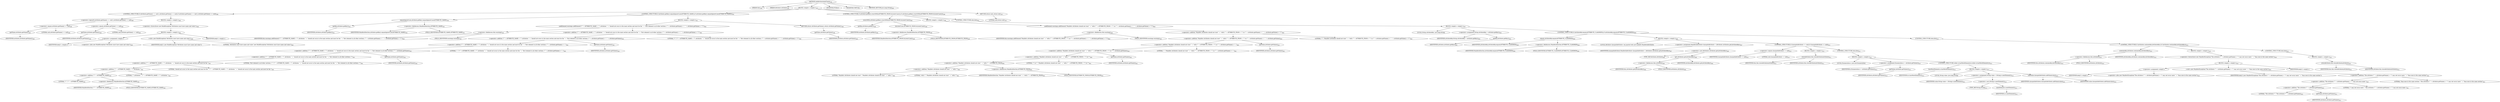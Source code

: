 digraph "addAttributeAndCheck" {  
"1112" [label = <(METHOD,addAttributeAndCheck)<SUB>586</SUB>> ]
"67" [label = <(PARAM,this)<SUB>586</SUB>> ]
"1113" [label = <(PARAM,Attribute attribute)<SUB>586</SUB>> ]
"1114" [label = <(BLOCK,&lt;empty&gt;,&lt;empty&gt;)<SUB>587</SUB>> ]
"1115" [label = <(CONTROL_STRUCTURE,if (attribute.getName() == null || attribute.getValue() == null),if (attribute.getName() == null || attribute.getValue() == null))<SUB>588</SUB>> ]
"1116" [label = <(&lt;operator&gt;.logicalOr,attribute.getName() == null || attribute.getValue() == null)<SUB>588</SUB>> ]
"1117" [label = <(&lt;operator&gt;.equals,attribute.getName() == null)<SUB>588</SUB>> ]
"1118" [label = <(getName,attribute.getName())<SUB>588</SUB>> ]
"1119" [label = <(IDENTIFIER,attribute,attribute.getName())<SUB>588</SUB>> ]
"1120" [label = <(LITERAL,null,attribute.getName() == null)<SUB>588</SUB>> ]
"1121" [label = <(&lt;operator&gt;.equals,attribute.getValue() == null)<SUB>588</SUB>> ]
"1122" [label = <(getValue,attribute.getValue())<SUB>588</SUB>> ]
"1123" [label = <(IDENTIFIER,attribute,attribute.getValue())<SUB>588</SUB>> ]
"1124" [label = <(LITERAL,null,attribute.getValue() == null)<SUB>588</SUB>> ]
"1125" [label = <(BLOCK,&lt;empty&gt;,&lt;empty&gt;)<SUB>588</SUB>> ]
"1126" [label = <(&lt;operator&gt;.throw,throw new BuildException(&quot;Attributes must have name and value&quot;);)<SUB>589</SUB>> ]
"1127" [label = <(BLOCK,&lt;empty&gt;,&lt;empty&gt;)<SUB>589</SUB>> ]
"1128" [label = <(&lt;operator&gt;.assignment,&lt;empty&gt;)> ]
"1129" [label = <(IDENTIFIER,$obj11,&lt;empty&gt;)> ]
"1130" [label = <(&lt;operator&gt;.alloc,new BuildException(&quot;Attributes must have name and value&quot;))<SUB>589</SUB>> ]
"1131" [label = <(&lt;init&gt;,new BuildException(&quot;Attributes must have name and value&quot;))<SUB>589</SUB>> ]
"1132" [label = <(IDENTIFIER,$obj11,new BuildException(&quot;Attributes must have name and value&quot;))> ]
"1133" [label = <(LITERAL,&quot;Attributes must have name and value&quot;,new BuildException(&quot;Attributes must have name and value&quot;))<SUB>589</SUB>> ]
"1134" [label = <(IDENTIFIER,$obj11,&lt;empty&gt;)> ]
"1135" [label = <(CONTROL_STRUCTURE,if (attribute.getKey().equalsIgnoreCase(ATTRIBUTE_NAME)),if (attribute.getKey().equalsIgnoreCase(ATTRIBUTE_NAME)))<SUB>591</SUB>> ]
"1136" [label = <(equalsIgnoreCase,attribute.getKey().equalsIgnoreCase(ATTRIBUTE_NAME))<SUB>591</SUB>> ]
"1137" [label = <(getKey,attribute.getKey())<SUB>591</SUB>> ]
"1138" [label = <(IDENTIFIER,attribute,attribute.getKey())<SUB>591</SUB>> ]
"1139" [label = <(&lt;operator&gt;.fieldAccess,Manifest$Section.ATTRIBUTE_NAME)<SUB>591</SUB>> ]
"1140" [label = <(IDENTIFIER,Manifest$Section,attribute.getKey().equalsIgnoreCase(ATTRIBUTE_NAME))<SUB>591</SUB>> ]
"1141" [label = <(FIELD_IDENTIFIER,ATTRIBUTE_NAME,ATTRIBUTE_NAME)<SUB>591</SUB>> ]
"1142" [label = <(BLOCK,&lt;empty&gt;,&lt;empty&gt;)<SUB>591</SUB>> ]
"1143" [label = <(addElement,warnings.addElement(&quot;\&quot;&quot; + ATTRIBUTE_NAME + &quot;\&quot; attributes &quot; + &quot;should not occur in the main section and must be the &quot; + &quot;first element in all other sections: \&quot;&quot; + attribute.getName() + &quot;: &quot; + attribute.getValue() + &quot;\&quot;&quot;))<SUB>592</SUB>> ]
"1144" [label = <(&lt;operator&gt;.fieldAccess,this.warnings)<SUB>592</SUB>> ]
"1145" [label = <(IDENTIFIER,this,warnings.addElement(&quot;\&quot;&quot; + ATTRIBUTE_NAME + &quot;\&quot; attributes &quot; + &quot;should not occur in the main section and must be the &quot; + &quot;first element in all other sections: \&quot;&quot; + attribute.getName() + &quot;: &quot; + attribute.getValue() + &quot;\&quot;&quot;))<SUB>592</SUB>> ]
"1146" [label = <(FIELD_IDENTIFIER,warnings,warnings)<SUB>592</SUB>> ]
"1147" [label = <(&lt;operator&gt;.addition,&quot;\&quot;&quot; + ATTRIBUTE_NAME + &quot;\&quot; attributes &quot; + &quot;should not occur in the main section and must be the &quot; + &quot;first element in all other sections: \&quot;&quot; + attribute.getName() + &quot;: &quot; + attribute.getValue() + &quot;\&quot;&quot;)<SUB>592</SUB>> ]
"1148" [label = <(&lt;operator&gt;.addition,&quot;\&quot;&quot; + ATTRIBUTE_NAME + &quot;\&quot; attributes &quot; + &quot;should not occur in the main section and must be the &quot; + &quot;first element in all other sections: \&quot;&quot; + attribute.getName() + &quot;: &quot; + attribute.getValue())<SUB>592</SUB>> ]
"1149" [label = <(&lt;operator&gt;.addition,&quot;\&quot;&quot; + ATTRIBUTE_NAME + &quot;\&quot; attributes &quot; + &quot;should not occur in the main section and must be the &quot; + &quot;first element in all other sections: \&quot;&quot; + attribute.getName() + &quot;: &quot;)<SUB>592</SUB>> ]
"1150" [label = <(&lt;operator&gt;.addition,&quot;\&quot;&quot; + ATTRIBUTE_NAME + &quot;\&quot; attributes &quot; + &quot;should not occur in the main section and must be the &quot; + &quot;first element in all other sections: \&quot;&quot; + attribute.getName())<SUB>592</SUB>> ]
"1151" [label = <(&lt;operator&gt;.addition,&quot;\&quot;&quot; + ATTRIBUTE_NAME + &quot;\&quot; attributes &quot; + &quot;should not occur in the main section and must be the &quot; + &quot;first element in all other sections: \&quot;&quot;)<SUB>592</SUB>> ]
"1152" [label = <(&lt;operator&gt;.addition,&quot;\&quot;&quot; + ATTRIBUTE_NAME + &quot;\&quot; attributes &quot; + &quot;should not occur in the main section and must be the &quot;)<SUB>592</SUB>> ]
"1153" [label = <(&lt;operator&gt;.addition,&quot;\&quot;&quot; + ATTRIBUTE_NAME + &quot;\&quot; attributes &quot;)<SUB>592</SUB>> ]
"1154" [label = <(&lt;operator&gt;.addition,&quot;\&quot;&quot; + ATTRIBUTE_NAME)<SUB>592</SUB>> ]
"1155" [label = <(LITERAL,&quot;\&quot;&quot;,&quot;\&quot;&quot; + ATTRIBUTE_NAME)<SUB>592</SUB>> ]
"1156" [label = <(&lt;operator&gt;.fieldAccess,Manifest$Section.ATTRIBUTE_NAME)<SUB>592</SUB>> ]
"1157" [label = <(IDENTIFIER,Manifest$Section,&quot;\&quot;&quot; + ATTRIBUTE_NAME)<SUB>592</SUB>> ]
"1158" [label = <(FIELD_IDENTIFIER,ATTRIBUTE_NAME,ATTRIBUTE_NAME)<SUB>592</SUB>> ]
"1159" [label = <(LITERAL,&quot;\&quot; attributes &quot;,&quot;\&quot;&quot; + ATTRIBUTE_NAME + &quot;\&quot; attributes &quot;)<SUB>592</SUB>> ]
"1160" [label = <(LITERAL,&quot;should not occur in the main section and must be the &quot;,&quot;\&quot;&quot; + ATTRIBUTE_NAME + &quot;\&quot; attributes &quot; + &quot;should not occur in the main section and must be the &quot;)<SUB>593</SUB>> ]
"1161" [label = <(LITERAL,&quot;first element in all other sections: \&quot;&quot;,&quot;\&quot;&quot; + ATTRIBUTE_NAME + &quot;\&quot; attributes &quot; + &quot;should not occur in the main section and must be the &quot; + &quot;first element in all other sections: \&quot;&quot;)<SUB>594</SUB>> ]
"1162" [label = <(getName,attribute.getName())<SUB>595</SUB>> ]
"1163" [label = <(IDENTIFIER,attribute,attribute.getName())<SUB>595</SUB>> ]
"1164" [label = <(LITERAL,&quot;: &quot;,&quot;\&quot;&quot; + ATTRIBUTE_NAME + &quot;\&quot; attributes &quot; + &quot;should not occur in the main section and must be the &quot; + &quot;first element in all other sections: \&quot;&quot; + attribute.getName() + &quot;: &quot;)<SUB>595</SUB>> ]
"1165" [label = <(getValue,attribute.getValue())<SUB>595</SUB>> ]
"1166" [label = <(IDENTIFIER,attribute,attribute.getValue())<SUB>595</SUB>> ]
"1167" [label = <(LITERAL,&quot;\&quot;&quot;,&quot;\&quot;&quot; + ATTRIBUTE_NAME + &quot;\&quot; attributes &quot; + &quot;should not occur in the main section and must be the &quot; + &quot;first element in all other sections: \&quot;&quot; + attribute.getName() + &quot;: &quot; + attribute.getValue() + &quot;\&quot;&quot;)<SUB>595</SUB>> ]
"1168" [label = <(RETURN,return attribute.getValue();,return attribute.getValue();)<SUB>596</SUB>> ]
"1169" [label = <(getValue,attribute.getValue())<SUB>596</SUB>> ]
"1170" [label = <(IDENTIFIER,attribute,attribute.getValue())<SUB>596</SUB>> ]
"1171" [label = <(CONTROL_STRUCTURE,if (attribute.getKey().startsWith(ATTRIBUTE_FROM.toLowerCase())),if (attribute.getKey().startsWith(ATTRIBUTE_FROM.toLowerCase())))<SUB>599</SUB>> ]
"1172" [label = <(startsWith,attribute.getKey().startsWith(ATTRIBUTE_FROM.toLowerCase()))<SUB>599</SUB>> ]
"1173" [label = <(getKey,attribute.getKey())<SUB>599</SUB>> ]
"1174" [label = <(IDENTIFIER,attribute,attribute.getKey())<SUB>599</SUB>> ]
"1175" [label = <(toLowerCase,ATTRIBUTE_FROM.toLowerCase())<SUB>599</SUB>> ]
"1176" [label = <(&lt;operator&gt;.fieldAccess,Manifest$Section.ATTRIBUTE_FROM)<SUB>599</SUB>> ]
"1177" [label = <(IDENTIFIER,Manifest$Section,ATTRIBUTE_FROM.toLowerCase())<SUB>599</SUB>> ]
"1178" [label = <(FIELD_IDENTIFIER,ATTRIBUTE_FROM,ATTRIBUTE_FROM)<SUB>599</SUB>> ]
"1179" [label = <(BLOCK,&lt;empty&gt;,&lt;empty&gt;)<SUB>599</SUB>> ]
"1180" [label = <(addElement,warnings.addElement(&quot;Manifest attributes should not start &quot; + &quot;with \&quot;&quot; + ATTRIBUTE_FROM + &quot;\&quot; in \&quot;&quot; + attribute.getName() + &quot;: &quot; + attribute.getValue() + &quot;\&quot;&quot;))<SUB>600</SUB>> ]
"1181" [label = <(&lt;operator&gt;.fieldAccess,this.warnings)<SUB>600</SUB>> ]
"1182" [label = <(IDENTIFIER,this,warnings.addElement(&quot;Manifest attributes should not start &quot; + &quot;with \&quot;&quot; + ATTRIBUTE_FROM + &quot;\&quot; in \&quot;&quot; + attribute.getName() + &quot;: &quot; + attribute.getValue() + &quot;\&quot;&quot;))<SUB>600</SUB>> ]
"1183" [label = <(FIELD_IDENTIFIER,warnings,warnings)<SUB>600</SUB>> ]
"1184" [label = <(&lt;operator&gt;.addition,&quot;Manifest attributes should not start &quot; + &quot;with \&quot;&quot; + ATTRIBUTE_FROM + &quot;\&quot; in \&quot;&quot; + attribute.getName() + &quot;: &quot; + attribute.getValue() + &quot;\&quot;&quot;)<SUB>600</SUB>> ]
"1185" [label = <(&lt;operator&gt;.addition,&quot;Manifest attributes should not start &quot; + &quot;with \&quot;&quot; + ATTRIBUTE_FROM + &quot;\&quot; in \&quot;&quot; + attribute.getName() + &quot;: &quot; + attribute.getValue())<SUB>600</SUB>> ]
"1186" [label = <(&lt;operator&gt;.addition,&quot;Manifest attributes should not start &quot; + &quot;with \&quot;&quot; + ATTRIBUTE_FROM + &quot;\&quot; in \&quot;&quot; + attribute.getName() + &quot;: &quot;)<SUB>600</SUB>> ]
"1187" [label = <(&lt;operator&gt;.addition,&quot;Manifest attributes should not start &quot; + &quot;with \&quot;&quot; + ATTRIBUTE_FROM + &quot;\&quot; in \&quot;&quot; + attribute.getName())<SUB>600</SUB>> ]
"1188" [label = <(&lt;operator&gt;.addition,&quot;Manifest attributes should not start &quot; + &quot;with \&quot;&quot; + ATTRIBUTE_FROM + &quot;\&quot; in \&quot;&quot;)<SUB>600</SUB>> ]
"1189" [label = <(&lt;operator&gt;.addition,&quot;Manifest attributes should not start &quot; + &quot;with \&quot;&quot; + ATTRIBUTE_FROM)<SUB>600</SUB>> ]
"1190" [label = <(&lt;operator&gt;.addition,&quot;Manifest attributes should not start &quot; + &quot;with \&quot;&quot;)<SUB>600</SUB>> ]
"1191" [label = <(LITERAL,&quot;Manifest attributes should not start &quot;,&quot;Manifest attributes should not start &quot; + &quot;with \&quot;&quot;)<SUB>600</SUB>> ]
"1192" [label = <(LITERAL,&quot;with \&quot;&quot;,&quot;Manifest attributes should not start &quot; + &quot;with \&quot;&quot;)<SUB>601</SUB>> ]
"1193" [label = <(&lt;operator&gt;.fieldAccess,Manifest$Section.ATTRIBUTE_FROM)<SUB>601</SUB>> ]
"1194" [label = <(IDENTIFIER,Manifest$Section,&quot;Manifest attributes should not start &quot; + &quot;with \&quot;&quot; + ATTRIBUTE_FROM)<SUB>601</SUB>> ]
"1195" [label = <(FIELD_IDENTIFIER,ATTRIBUTE_FROM,ATTRIBUTE_FROM)<SUB>601</SUB>> ]
"1196" [label = <(LITERAL,&quot;\&quot; in \&quot;&quot;,&quot;Manifest attributes should not start &quot; + &quot;with \&quot;&quot; + ATTRIBUTE_FROM + &quot;\&quot; in \&quot;&quot;)<SUB>601</SUB>> ]
"1197" [label = <(getName,attribute.getName())<SUB>602</SUB>> ]
"1198" [label = <(IDENTIFIER,attribute,attribute.getName())<SUB>602</SUB>> ]
"1199" [label = <(LITERAL,&quot;: &quot;,&quot;Manifest attributes should not start &quot; + &quot;with \&quot;&quot; + ATTRIBUTE_FROM + &quot;\&quot; in \&quot;&quot; + attribute.getName() + &quot;: &quot;)<SUB>602</SUB>> ]
"1200" [label = <(getValue,attribute.getValue())<SUB>602</SUB>> ]
"1201" [label = <(IDENTIFIER,attribute,attribute.getValue())<SUB>602</SUB>> ]
"1202" [label = <(LITERAL,&quot;\&quot;&quot;,&quot;Manifest attributes should not start &quot; + &quot;with \&quot;&quot; + ATTRIBUTE_FROM + &quot;\&quot; in \&quot;&quot; + attribute.getName() + &quot;: &quot; + attribute.getValue() + &quot;\&quot;&quot;)<SUB>602</SUB>> ]
"1203" [label = <(CONTROL_STRUCTURE,else,else)<SUB>603</SUB>> ]
"1204" [label = <(BLOCK,&lt;empty&gt;,&lt;empty&gt;)<SUB>603</SUB>> ]
"1205" [label = <(LOCAL,String attributeKey: java.lang.String)> ]
"1206" [label = <(&lt;operator&gt;.assignment,String attributeKey = attribute.getKey())<SUB>605</SUB>> ]
"1207" [label = <(IDENTIFIER,attributeKey,String attributeKey = attribute.getKey())<SUB>605</SUB>> ]
"1208" [label = <(getKey,attribute.getKey())<SUB>605</SUB>> ]
"1209" [label = <(IDENTIFIER,attribute,attribute.getKey())<SUB>605</SUB>> ]
"1210" [label = <(CONTROL_STRUCTURE,if (attributeKey.equals(ATTRIBUTE_CLASSPATH)),if (attributeKey.equals(ATTRIBUTE_CLASSPATH)))<SUB>606</SUB>> ]
"1211" [label = <(equals,attributeKey.equals(ATTRIBUTE_CLASSPATH))<SUB>606</SUB>> ]
"1212" [label = <(IDENTIFIER,attributeKey,attributeKey.equals(ATTRIBUTE_CLASSPATH))<SUB>606</SUB>> ]
"1213" [label = <(&lt;operator&gt;.fieldAccess,Manifest$Section.ATTRIBUTE_CLASSPATH)<SUB>606</SUB>> ]
"1214" [label = <(IDENTIFIER,Manifest$Section,attributeKey.equals(ATTRIBUTE_CLASSPATH))<SUB>606</SUB>> ]
"1215" [label = <(FIELD_IDENTIFIER,ATTRIBUTE_CLASSPATH,ATTRIBUTE_CLASSPATH)<SUB>606</SUB>> ]
"1216" [label = <(BLOCK,&lt;empty&gt;,&lt;empty&gt;)<SUB>606</SUB>> ]
"1217" [label = <(LOCAL,Attribute classpathAttribute: org.apache.tools.ant.taskdefs.Manifest$Attribute)> ]
"1218" [label = <(&lt;operator&gt;.assignment,Manifest$Attribute classpathAttribute = (Attribute) attributes.get(attributeKey))<SUB>607</SUB>> ]
"1219" [label = <(IDENTIFIER,classpathAttribute,Manifest$Attribute classpathAttribute = (Attribute) attributes.get(attributeKey))<SUB>607</SUB>> ]
"1220" [label = <(&lt;operator&gt;.cast,(Attribute) attributes.get(attributeKey))<SUB>608</SUB>> ]
"1221" [label = <(TYPE_REF,Attribute,Attribute)<SUB>608</SUB>> ]
"1222" [label = <(get,attributes.get(attributeKey))<SUB>608</SUB>> ]
"1223" [label = <(&lt;operator&gt;.fieldAccess,this.attributes)<SUB>608</SUB>> ]
"1224" [label = <(IDENTIFIER,this,attributes.get(attributeKey))<SUB>608</SUB>> ]
"1225" [label = <(FIELD_IDENTIFIER,attributes,attributes)<SUB>608</SUB>> ]
"1226" [label = <(IDENTIFIER,attributeKey,attributes.get(attributeKey))<SUB>608</SUB>> ]
"1227" [label = <(CONTROL_STRUCTURE,if (classpathAttribute == null),if (classpathAttribute == null))<SUB>610</SUB>> ]
"1228" [label = <(&lt;operator&gt;.equals,classpathAttribute == null)<SUB>610</SUB>> ]
"1229" [label = <(IDENTIFIER,classpathAttribute,classpathAttribute == null)<SUB>610</SUB>> ]
"1230" [label = <(LITERAL,null,classpathAttribute == null)<SUB>610</SUB>> ]
"1231" [label = <(BLOCK,&lt;empty&gt;,&lt;empty&gt;)<SUB>610</SUB>> ]
"1232" [label = <(storeAttribute,this.storeAttribute(attribute))<SUB>611</SUB>> ]
"66" [label = <(IDENTIFIER,this,this.storeAttribute(attribute))<SUB>611</SUB>> ]
"1233" [label = <(IDENTIFIER,attribute,this.storeAttribute(attribute))<SUB>611</SUB>> ]
"1234" [label = <(CONTROL_STRUCTURE,else,else)<SUB>612</SUB>> ]
"1235" [label = <(BLOCK,&lt;empty&gt;,&lt;empty&gt;)<SUB>612</SUB>> ]
"1236" [label = <(LOCAL,Enumeration e: java.util.Enumeration)> ]
"1237" [label = <(&lt;operator&gt;.assignment,Enumeration e = attribute.getValues())<SUB>613</SUB>> ]
"1238" [label = <(IDENTIFIER,e,Enumeration e = attribute.getValues())<SUB>613</SUB>> ]
"1239" [label = <(getValues,attribute.getValues())<SUB>613</SUB>> ]
"1240" [label = <(IDENTIFIER,attribute,attribute.getValues())<SUB>613</SUB>> ]
"1241" [label = <(CONTROL_STRUCTURE,while (e.hasMoreElements()),while (e.hasMoreElements()))<SUB>614</SUB>> ]
"1242" [label = <(hasMoreElements,e.hasMoreElements())<SUB>614</SUB>> ]
"1243" [label = <(IDENTIFIER,e,e.hasMoreElements())<SUB>614</SUB>> ]
"1244" [label = <(BLOCK,&lt;empty&gt;,&lt;empty&gt;)<SUB>614</SUB>> ]
"1245" [label = <(LOCAL,String value: java.lang.String)> ]
"1246" [label = <(&lt;operator&gt;.assignment,String value = (String) e.nextElement())<SUB>615</SUB>> ]
"1247" [label = <(IDENTIFIER,value,String value = (String) e.nextElement())<SUB>615</SUB>> ]
"1248" [label = <(&lt;operator&gt;.cast,(String) e.nextElement())<SUB>615</SUB>> ]
"1249" [label = <(TYPE_REF,String,String)<SUB>615</SUB>> ]
"1250" [label = <(nextElement,e.nextElement())<SUB>615</SUB>> ]
"1251" [label = <(IDENTIFIER,e,e.nextElement())<SUB>615</SUB>> ]
"1252" [label = <(addValue,classpathAttribute.addValue(value))<SUB>616</SUB>> ]
"1253" [label = <(IDENTIFIER,classpathAttribute,classpathAttribute.addValue(value))<SUB>616</SUB>> ]
"1254" [label = <(IDENTIFIER,value,classpathAttribute.addValue(value))<SUB>616</SUB>> ]
"1255" [label = <(CONTROL_STRUCTURE,else,else)<SUB>619</SUB>> ]
"1256" [label = <(CONTROL_STRUCTURE,if (attributes.containsKey(attributeKey)),if (attributes.containsKey(attributeKey)))<SUB>619</SUB>> ]
"1257" [label = <(containsKey,attributes.containsKey(attributeKey))<SUB>619</SUB>> ]
"1258" [label = <(&lt;operator&gt;.fieldAccess,this.attributes)<SUB>619</SUB>> ]
"1259" [label = <(IDENTIFIER,this,attributes.containsKey(attributeKey))<SUB>619</SUB>> ]
"1260" [label = <(FIELD_IDENTIFIER,attributes,attributes)<SUB>619</SUB>> ]
"1261" [label = <(IDENTIFIER,attributeKey,attributes.containsKey(attributeKey))<SUB>619</SUB>> ]
"1262" [label = <(BLOCK,&lt;empty&gt;,&lt;empty&gt;)<SUB>619</SUB>> ]
"1263" [label = <(&lt;operator&gt;.throw,throw new ManifestException(&quot;The attribute \&quot;&quot; + attribute.getName() + &quot;\&quot; may not occur more &quot; + &quot;than once in the same section&quot;);)<SUB>620</SUB>> ]
"1264" [label = <(BLOCK,&lt;empty&gt;,&lt;empty&gt;)<SUB>620</SUB>> ]
"1265" [label = <(&lt;operator&gt;.assignment,&lt;empty&gt;)> ]
"1266" [label = <(IDENTIFIER,$obj12,&lt;empty&gt;)> ]
"1267" [label = <(&lt;operator&gt;.alloc,new ManifestException(&quot;The attribute \&quot;&quot; + attribute.getName() + &quot;\&quot; may not occur more &quot; + &quot;than once in the same section&quot;))<SUB>620</SUB>> ]
"1268" [label = <(&lt;init&gt;,new ManifestException(&quot;The attribute \&quot;&quot; + attribute.getName() + &quot;\&quot; may not occur more &quot; + &quot;than once in the same section&quot;))<SUB>620</SUB>> ]
"1269" [label = <(IDENTIFIER,$obj12,new ManifestException(&quot;The attribute \&quot;&quot; + attribute.getName() + &quot;\&quot; may not occur more &quot; + &quot;than once in the same section&quot;))> ]
"1270" [label = <(&lt;operator&gt;.addition,&quot;The attribute \&quot;&quot; + attribute.getName() + &quot;\&quot; may not occur more &quot; + &quot;than once in the same section&quot;)<SUB>620</SUB>> ]
"1271" [label = <(&lt;operator&gt;.addition,&quot;The attribute \&quot;&quot; + attribute.getName() + &quot;\&quot; may not occur more &quot;)<SUB>620</SUB>> ]
"1272" [label = <(&lt;operator&gt;.addition,&quot;The attribute \&quot;&quot; + attribute.getName())<SUB>620</SUB>> ]
"1273" [label = <(LITERAL,&quot;The attribute \&quot;&quot;,&quot;The attribute \&quot;&quot; + attribute.getName())<SUB>620</SUB>> ]
"1274" [label = <(getName,attribute.getName())<SUB>621</SUB>> ]
"1275" [label = <(IDENTIFIER,attribute,attribute.getName())<SUB>621</SUB>> ]
"1276" [label = <(LITERAL,&quot;\&quot; may not occur more &quot;,&quot;The attribute \&quot;&quot; + attribute.getName() + &quot;\&quot; may not occur more &quot;)<SUB>621</SUB>> ]
"1277" [label = <(LITERAL,&quot;than once in the same section&quot;,&quot;The attribute \&quot;&quot; + attribute.getName() + &quot;\&quot; may not occur more &quot; + &quot;than once in the same section&quot;)<SUB>622</SUB>> ]
"1278" [label = <(IDENTIFIER,$obj12,&lt;empty&gt;)> ]
"1279" [label = <(CONTROL_STRUCTURE,else,else)<SUB>623</SUB>> ]
"1280" [label = <(BLOCK,&lt;empty&gt;,&lt;empty&gt;)<SUB>623</SUB>> ]
"1281" [label = <(storeAttribute,this.storeAttribute(attribute))<SUB>624</SUB>> ]
"68" [label = <(IDENTIFIER,this,this.storeAttribute(attribute))<SUB>624</SUB>> ]
"1282" [label = <(IDENTIFIER,attribute,this.storeAttribute(attribute))<SUB>624</SUB>> ]
"1283" [label = <(RETURN,return null;,return null;)<SUB>627</SUB>> ]
"1284" [label = <(LITERAL,null,return null;)<SUB>627</SUB>> ]
"1285" [label = <(MODIFIER,PUBLIC)> ]
"1286" [label = <(MODIFIER,VIRTUAL)> ]
"1287" [label = <(METHOD_RETURN,java.lang.String)<SUB>586</SUB>> ]
  "1112" -> "67" 
  "1112" -> "1113" 
  "1112" -> "1114" 
  "1112" -> "1285" 
  "1112" -> "1286" 
  "1112" -> "1287" 
  "1114" -> "1115" 
  "1114" -> "1135" 
  "1114" -> "1171" 
  "1114" -> "1283" 
  "1115" -> "1116" 
  "1115" -> "1125" 
  "1116" -> "1117" 
  "1116" -> "1121" 
  "1117" -> "1118" 
  "1117" -> "1120" 
  "1118" -> "1119" 
  "1121" -> "1122" 
  "1121" -> "1124" 
  "1122" -> "1123" 
  "1125" -> "1126" 
  "1126" -> "1127" 
  "1127" -> "1128" 
  "1127" -> "1131" 
  "1127" -> "1134" 
  "1128" -> "1129" 
  "1128" -> "1130" 
  "1131" -> "1132" 
  "1131" -> "1133" 
  "1135" -> "1136" 
  "1135" -> "1142" 
  "1136" -> "1137" 
  "1136" -> "1139" 
  "1137" -> "1138" 
  "1139" -> "1140" 
  "1139" -> "1141" 
  "1142" -> "1143" 
  "1142" -> "1168" 
  "1143" -> "1144" 
  "1143" -> "1147" 
  "1144" -> "1145" 
  "1144" -> "1146" 
  "1147" -> "1148" 
  "1147" -> "1167" 
  "1148" -> "1149" 
  "1148" -> "1165" 
  "1149" -> "1150" 
  "1149" -> "1164" 
  "1150" -> "1151" 
  "1150" -> "1162" 
  "1151" -> "1152" 
  "1151" -> "1161" 
  "1152" -> "1153" 
  "1152" -> "1160" 
  "1153" -> "1154" 
  "1153" -> "1159" 
  "1154" -> "1155" 
  "1154" -> "1156" 
  "1156" -> "1157" 
  "1156" -> "1158" 
  "1162" -> "1163" 
  "1165" -> "1166" 
  "1168" -> "1169" 
  "1169" -> "1170" 
  "1171" -> "1172" 
  "1171" -> "1179" 
  "1171" -> "1203" 
  "1172" -> "1173" 
  "1172" -> "1175" 
  "1173" -> "1174" 
  "1175" -> "1176" 
  "1176" -> "1177" 
  "1176" -> "1178" 
  "1179" -> "1180" 
  "1180" -> "1181" 
  "1180" -> "1184" 
  "1181" -> "1182" 
  "1181" -> "1183" 
  "1184" -> "1185" 
  "1184" -> "1202" 
  "1185" -> "1186" 
  "1185" -> "1200" 
  "1186" -> "1187" 
  "1186" -> "1199" 
  "1187" -> "1188" 
  "1187" -> "1197" 
  "1188" -> "1189" 
  "1188" -> "1196" 
  "1189" -> "1190" 
  "1189" -> "1193" 
  "1190" -> "1191" 
  "1190" -> "1192" 
  "1193" -> "1194" 
  "1193" -> "1195" 
  "1197" -> "1198" 
  "1200" -> "1201" 
  "1203" -> "1204" 
  "1204" -> "1205" 
  "1204" -> "1206" 
  "1204" -> "1210" 
  "1206" -> "1207" 
  "1206" -> "1208" 
  "1208" -> "1209" 
  "1210" -> "1211" 
  "1210" -> "1216" 
  "1210" -> "1255" 
  "1211" -> "1212" 
  "1211" -> "1213" 
  "1213" -> "1214" 
  "1213" -> "1215" 
  "1216" -> "1217" 
  "1216" -> "1218" 
  "1216" -> "1227" 
  "1218" -> "1219" 
  "1218" -> "1220" 
  "1220" -> "1221" 
  "1220" -> "1222" 
  "1222" -> "1223" 
  "1222" -> "1226" 
  "1223" -> "1224" 
  "1223" -> "1225" 
  "1227" -> "1228" 
  "1227" -> "1231" 
  "1227" -> "1234" 
  "1228" -> "1229" 
  "1228" -> "1230" 
  "1231" -> "1232" 
  "1232" -> "66" 
  "1232" -> "1233" 
  "1234" -> "1235" 
  "1235" -> "1236" 
  "1235" -> "1237" 
  "1235" -> "1241" 
  "1237" -> "1238" 
  "1237" -> "1239" 
  "1239" -> "1240" 
  "1241" -> "1242" 
  "1241" -> "1244" 
  "1242" -> "1243" 
  "1244" -> "1245" 
  "1244" -> "1246" 
  "1244" -> "1252" 
  "1246" -> "1247" 
  "1246" -> "1248" 
  "1248" -> "1249" 
  "1248" -> "1250" 
  "1250" -> "1251" 
  "1252" -> "1253" 
  "1252" -> "1254" 
  "1255" -> "1256" 
  "1256" -> "1257" 
  "1256" -> "1262" 
  "1256" -> "1279" 
  "1257" -> "1258" 
  "1257" -> "1261" 
  "1258" -> "1259" 
  "1258" -> "1260" 
  "1262" -> "1263" 
  "1263" -> "1264" 
  "1264" -> "1265" 
  "1264" -> "1268" 
  "1264" -> "1278" 
  "1265" -> "1266" 
  "1265" -> "1267" 
  "1268" -> "1269" 
  "1268" -> "1270" 
  "1270" -> "1271" 
  "1270" -> "1277" 
  "1271" -> "1272" 
  "1271" -> "1276" 
  "1272" -> "1273" 
  "1272" -> "1274" 
  "1274" -> "1275" 
  "1279" -> "1280" 
  "1280" -> "1281" 
  "1281" -> "68" 
  "1281" -> "1282" 
  "1283" -> "1284" 
}
